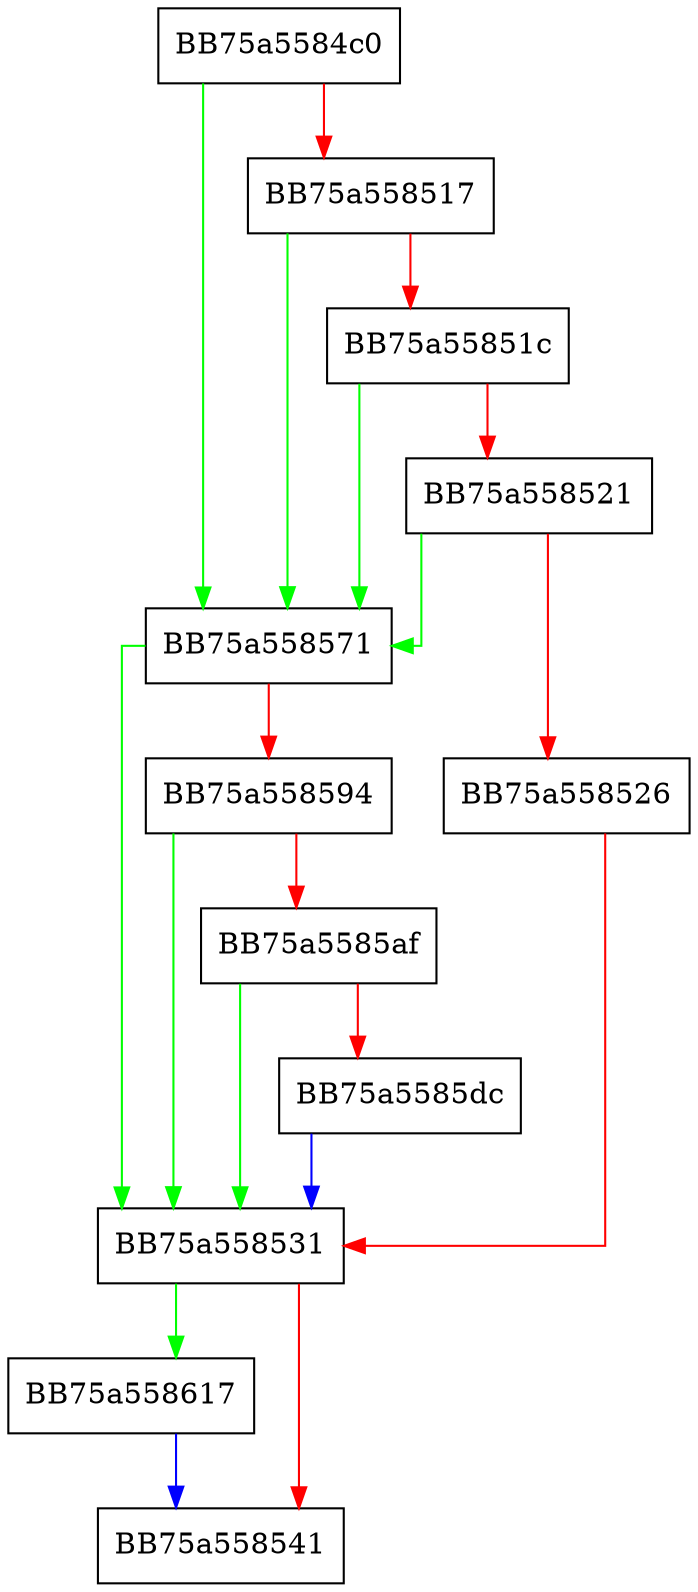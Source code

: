 digraph x64_parseint {
  node [shape="box"];
  graph [splines=ortho];
  BB75a5584c0 -> BB75a558571 [color="green"];
  BB75a5584c0 -> BB75a558517 [color="red"];
  BB75a558517 -> BB75a558571 [color="green"];
  BB75a558517 -> BB75a55851c [color="red"];
  BB75a55851c -> BB75a558571 [color="green"];
  BB75a55851c -> BB75a558521 [color="red"];
  BB75a558521 -> BB75a558571 [color="green"];
  BB75a558521 -> BB75a558526 [color="red"];
  BB75a558526 -> BB75a558531 [color="red"];
  BB75a558531 -> BB75a558617 [color="green"];
  BB75a558531 -> BB75a558541 [color="red"];
  BB75a558571 -> BB75a558531 [color="green"];
  BB75a558571 -> BB75a558594 [color="red"];
  BB75a558594 -> BB75a558531 [color="green"];
  BB75a558594 -> BB75a5585af [color="red"];
  BB75a5585af -> BB75a558531 [color="green"];
  BB75a5585af -> BB75a5585dc [color="red"];
  BB75a5585dc -> BB75a558531 [color="blue"];
  BB75a558617 -> BB75a558541 [color="blue"];
}
